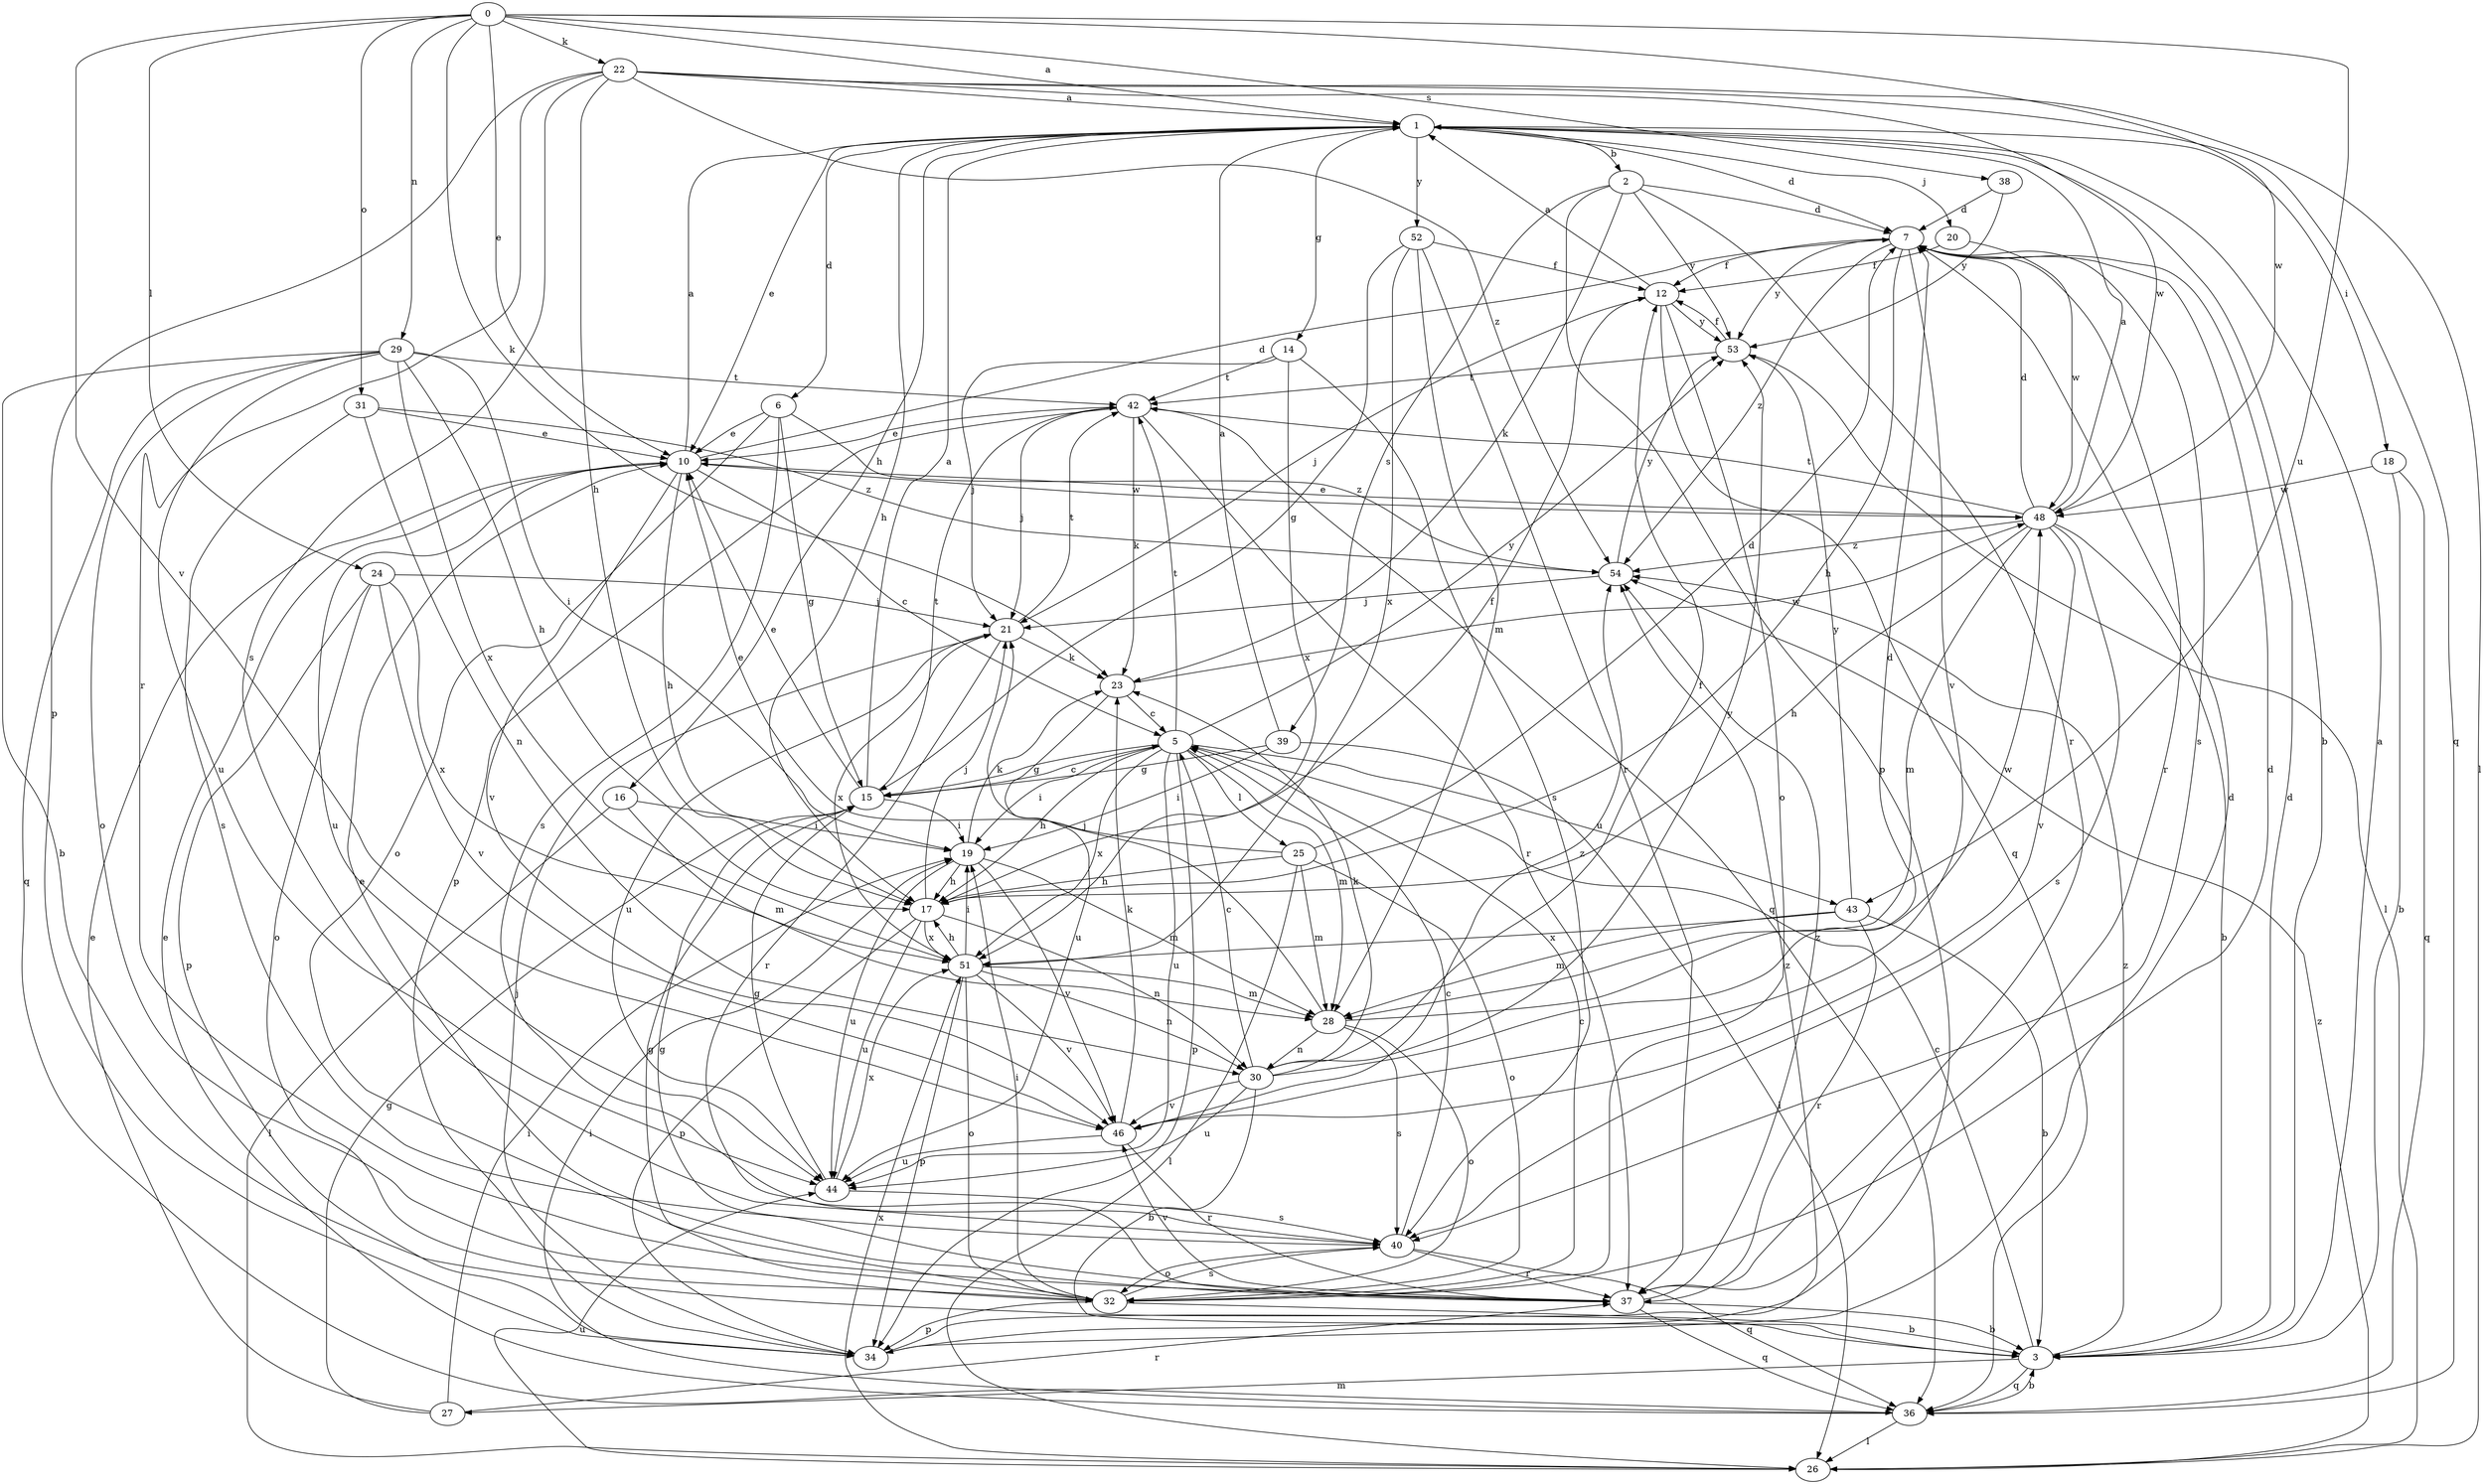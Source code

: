 strict digraph  {
0;
1;
2;
3;
5;
6;
7;
10;
12;
14;
15;
16;
17;
18;
19;
20;
21;
22;
23;
24;
25;
26;
27;
28;
29;
30;
31;
32;
34;
36;
37;
38;
39;
40;
42;
43;
44;
46;
48;
51;
52;
53;
54;
0 -> 1  [label=a];
0 -> 10  [label=e];
0 -> 22  [label=k];
0 -> 23  [label=k];
0 -> 24  [label=l];
0 -> 29  [label=n];
0 -> 31  [label=o];
0 -> 38  [label=s];
0 -> 43  [label=u];
0 -> 46  [label=v];
0 -> 48  [label=w];
1 -> 2  [label=b];
1 -> 3  [label=b];
1 -> 6  [label=d];
1 -> 7  [label=d];
1 -> 10  [label=e];
1 -> 14  [label=g];
1 -> 16  [label=h];
1 -> 17  [label=h];
1 -> 18  [label=i];
1 -> 20  [label=j];
1 -> 52  [label=y];
2 -> 7  [label=d];
2 -> 23  [label=k];
2 -> 34  [label=p];
2 -> 37  [label=r];
2 -> 39  [label=s];
2 -> 53  [label=y];
3 -> 1  [label=a];
3 -> 5  [label=c];
3 -> 7  [label=d];
3 -> 27  [label=m];
3 -> 36  [label=q];
3 -> 54  [label=z];
5 -> 15  [label=g];
5 -> 17  [label=h];
5 -> 19  [label=i];
5 -> 25  [label=l];
5 -> 28  [label=m];
5 -> 34  [label=p];
5 -> 42  [label=t];
5 -> 43  [label=u];
5 -> 44  [label=u];
5 -> 51  [label=x];
5 -> 53  [label=y];
6 -> 10  [label=e];
6 -> 15  [label=g];
6 -> 32  [label=o];
6 -> 40  [label=s];
6 -> 54  [label=z];
7 -> 12  [label=f];
7 -> 17  [label=h];
7 -> 37  [label=r];
7 -> 40  [label=s];
7 -> 46  [label=v];
7 -> 53  [label=y];
7 -> 54  [label=z];
10 -> 1  [label=a];
10 -> 5  [label=c];
10 -> 7  [label=d];
10 -> 17  [label=h];
10 -> 44  [label=u];
10 -> 46  [label=v];
10 -> 48  [label=w];
12 -> 1  [label=a];
12 -> 21  [label=j];
12 -> 32  [label=o];
12 -> 36  [label=q];
12 -> 53  [label=y];
14 -> 21  [label=j];
14 -> 40  [label=s];
14 -> 42  [label=t];
14 -> 51  [label=x];
15 -> 1  [label=a];
15 -> 5  [label=c];
15 -> 10  [label=e];
15 -> 19  [label=i];
15 -> 42  [label=t];
16 -> 19  [label=i];
16 -> 26  [label=l];
16 -> 28  [label=m];
17 -> 12  [label=f];
17 -> 21  [label=j];
17 -> 30  [label=n];
17 -> 34  [label=p];
17 -> 44  [label=u];
17 -> 51  [label=x];
18 -> 3  [label=b];
18 -> 36  [label=q];
18 -> 48  [label=w];
19 -> 17  [label=h];
19 -> 23  [label=k];
19 -> 28  [label=m];
19 -> 44  [label=u];
19 -> 46  [label=v];
20 -> 12  [label=f];
20 -> 48  [label=w];
21 -> 23  [label=k];
21 -> 37  [label=r];
21 -> 42  [label=t];
21 -> 44  [label=u];
21 -> 51  [label=x];
22 -> 1  [label=a];
22 -> 17  [label=h];
22 -> 26  [label=l];
22 -> 34  [label=p];
22 -> 36  [label=q];
22 -> 37  [label=r];
22 -> 40  [label=s];
22 -> 48  [label=w];
22 -> 54  [label=z];
23 -> 5  [label=c];
23 -> 44  [label=u];
23 -> 48  [label=w];
24 -> 21  [label=j];
24 -> 32  [label=o];
24 -> 34  [label=p];
24 -> 46  [label=v];
24 -> 51  [label=x];
25 -> 7  [label=d];
25 -> 10  [label=e];
25 -> 17  [label=h];
25 -> 26  [label=l];
25 -> 28  [label=m];
25 -> 32  [label=o];
26 -> 44  [label=u];
26 -> 51  [label=x];
26 -> 54  [label=z];
27 -> 10  [label=e];
27 -> 15  [label=g];
27 -> 19  [label=i];
27 -> 37  [label=r];
28 -> 21  [label=j];
28 -> 30  [label=n];
28 -> 32  [label=o];
28 -> 40  [label=s];
28 -> 48  [label=w];
29 -> 3  [label=b];
29 -> 17  [label=h];
29 -> 19  [label=i];
29 -> 32  [label=o];
29 -> 36  [label=q];
29 -> 42  [label=t];
29 -> 44  [label=u];
29 -> 51  [label=x];
30 -> 3  [label=b];
30 -> 5  [label=c];
30 -> 7  [label=d];
30 -> 12  [label=f];
30 -> 23  [label=k];
30 -> 44  [label=u];
30 -> 46  [label=v];
30 -> 53  [label=y];
31 -> 10  [label=e];
31 -> 30  [label=n];
31 -> 40  [label=s];
31 -> 54  [label=z];
32 -> 3  [label=b];
32 -> 5  [label=c];
32 -> 7  [label=d];
32 -> 15  [label=g];
32 -> 19  [label=i];
32 -> 34  [label=p];
32 -> 40  [label=s];
34 -> 7  [label=d];
34 -> 21  [label=j];
34 -> 54  [label=z];
36 -> 3  [label=b];
36 -> 10  [label=e];
36 -> 19  [label=i];
36 -> 26  [label=l];
37 -> 3  [label=b];
37 -> 10  [label=e];
37 -> 15  [label=g];
37 -> 36  [label=q];
37 -> 46  [label=v];
37 -> 54  [label=z];
38 -> 7  [label=d];
38 -> 53  [label=y];
39 -> 1  [label=a];
39 -> 15  [label=g];
39 -> 19  [label=i];
39 -> 26  [label=l];
40 -> 5  [label=c];
40 -> 32  [label=o];
40 -> 36  [label=q];
40 -> 37  [label=r];
42 -> 10  [label=e];
42 -> 21  [label=j];
42 -> 23  [label=k];
42 -> 34  [label=p];
42 -> 36  [label=q];
42 -> 37  [label=r];
43 -> 3  [label=b];
43 -> 28  [label=m];
43 -> 37  [label=r];
43 -> 51  [label=x];
43 -> 53  [label=y];
44 -> 15  [label=g];
44 -> 40  [label=s];
44 -> 51  [label=x];
46 -> 23  [label=k];
46 -> 37  [label=r];
46 -> 44  [label=u];
46 -> 54  [label=z];
48 -> 1  [label=a];
48 -> 3  [label=b];
48 -> 7  [label=d];
48 -> 10  [label=e];
48 -> 17  [label=h];
48 -> 28  [label=m];
48 -> 40  [label=s];
48 -> 42  [label=t];
48 -> 46  [label=v];
48 -> 54  [label=z];
51 -> 17  [label=h];
51 -> 19  [label=i];
51 -> 28  [label=m];
51 -> 30  [label=n];
51 -> 32  [label=o];
51 -> 34  [label=p];
51 -> 46  [label=v];
52 -> 12  [label=f];
52 -> 15  [label=g];
52 -> 28  [label=m];
52 -> 37  [label=r];
52 -> 51  [label=x];
53 -> 12  [label=f];
53 -> 26  [label=l];
53 -> 42  [label=t];
54 -> 21  [label=j];
54 -> 53  [label=y];
}
